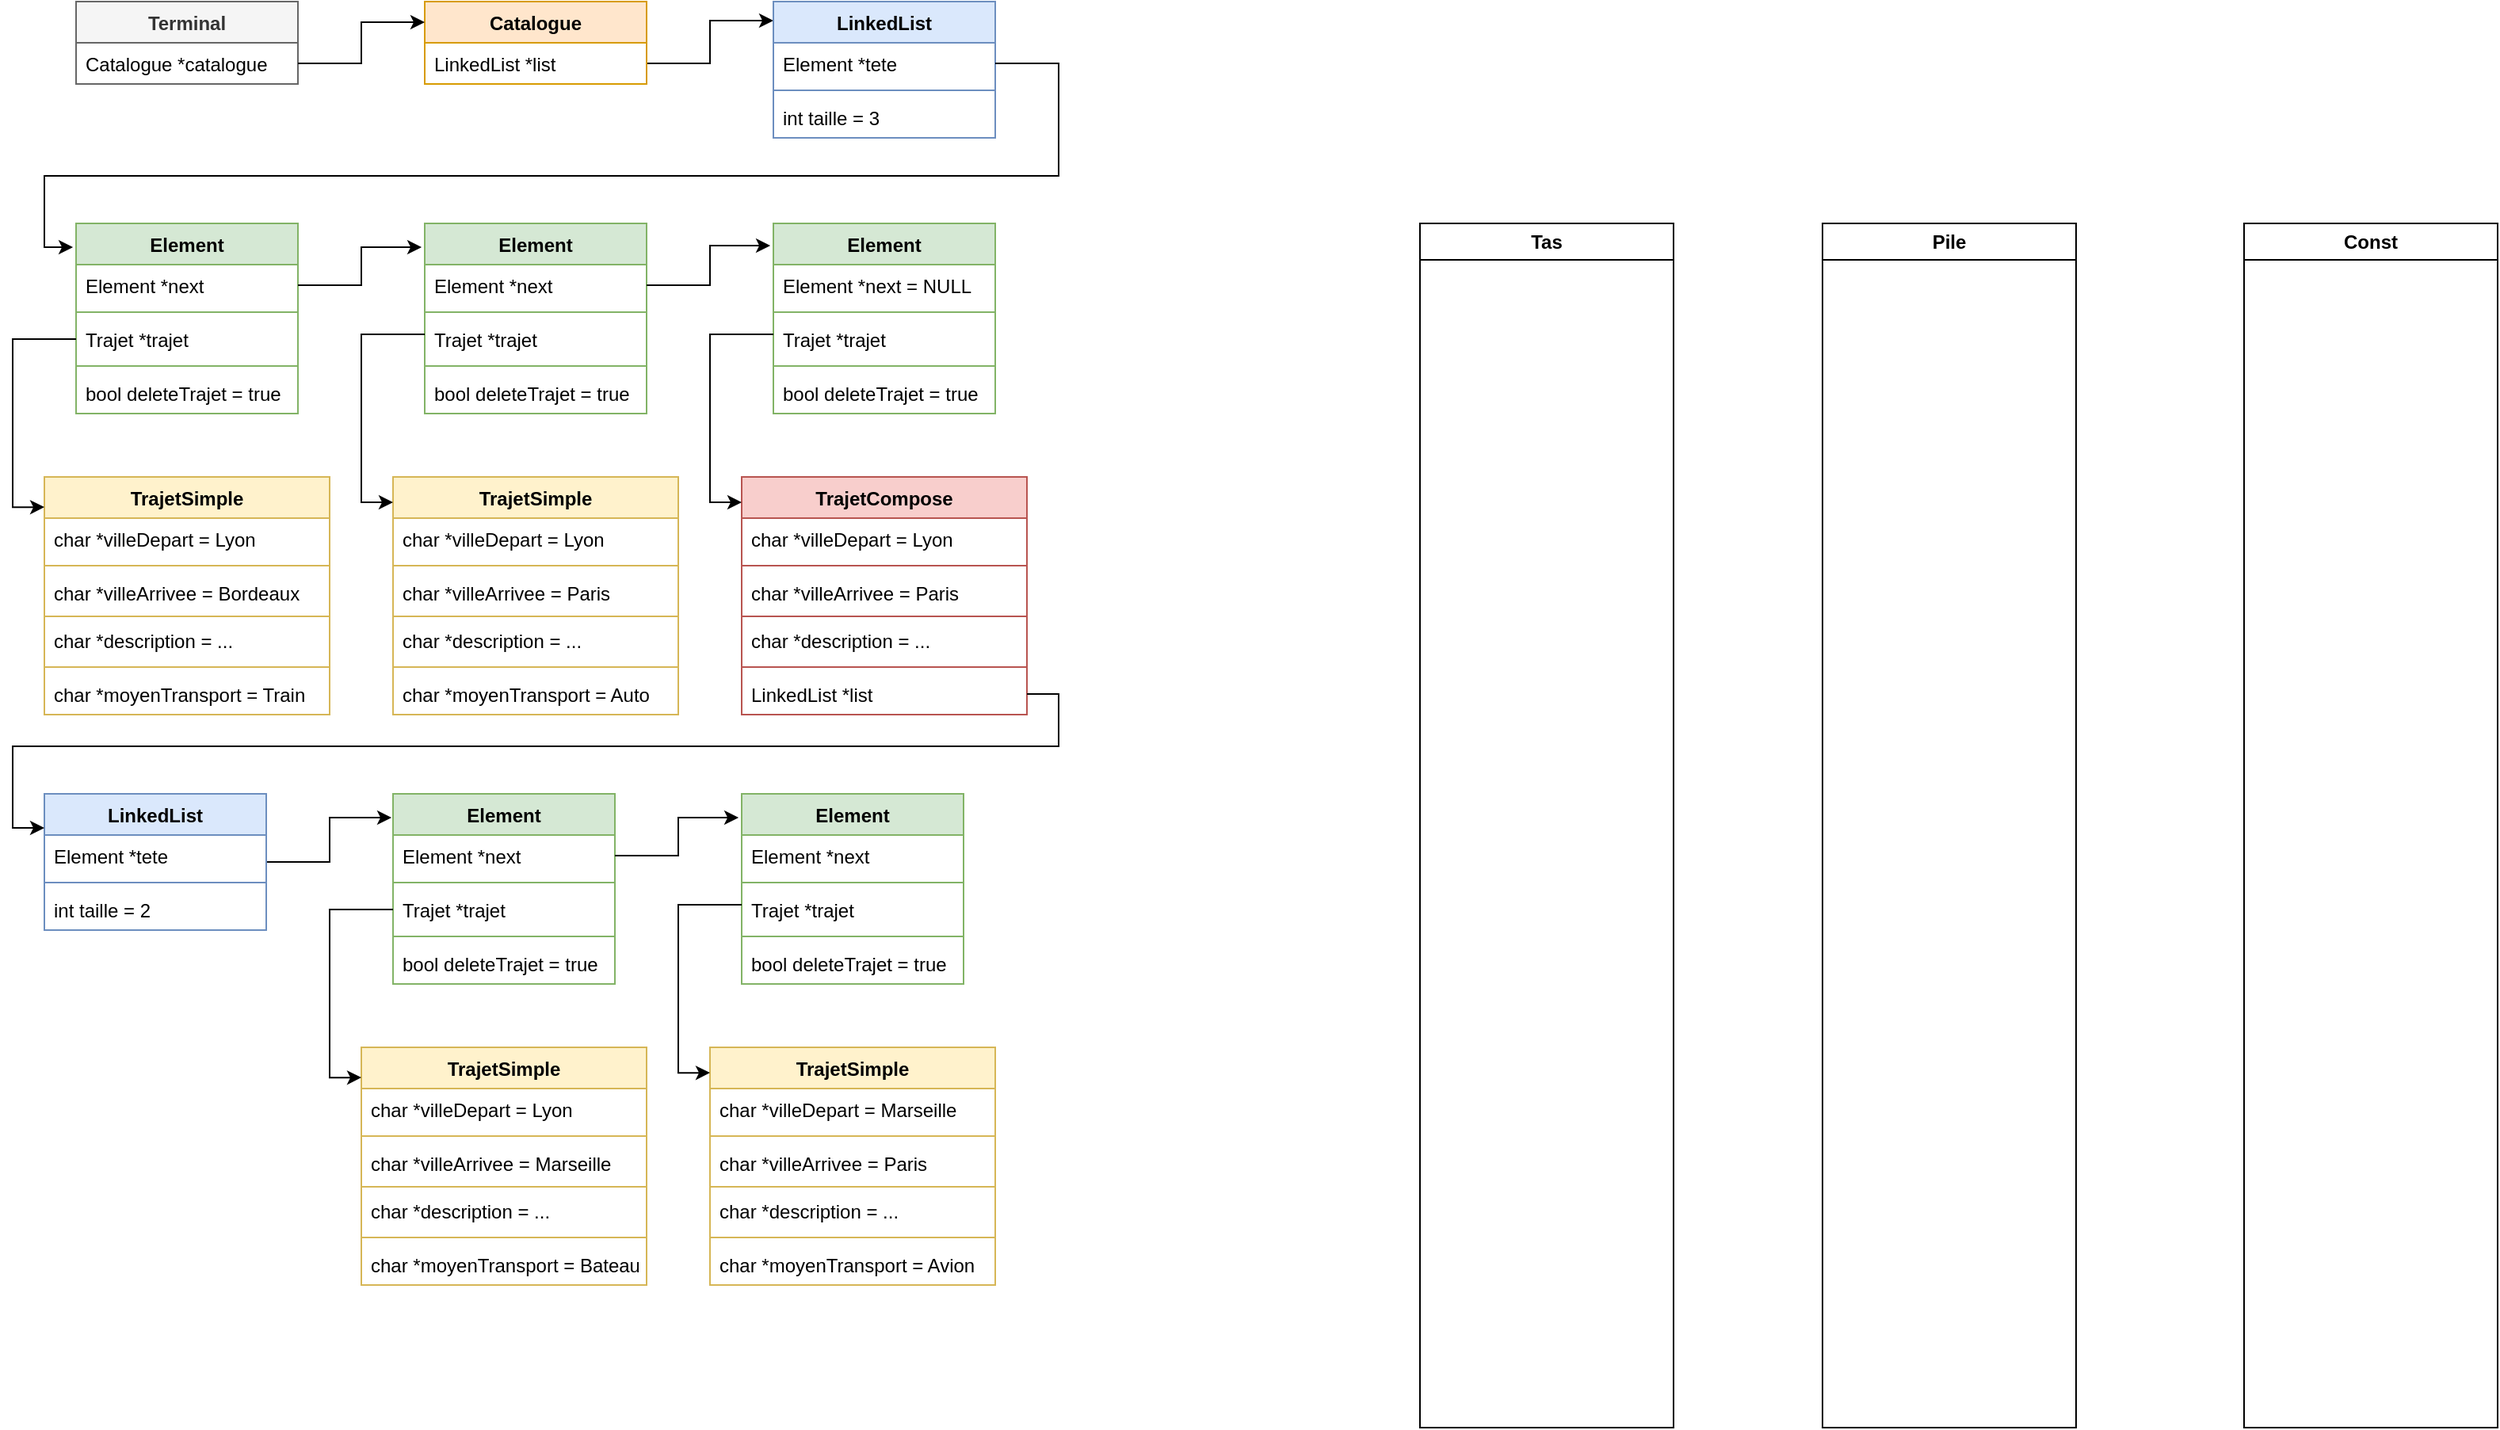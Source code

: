 <mxfile version="20.6.2" type="github">
  <diagram id="WF2kyq3LrAvW6tWxpOiD" name="Page-1">
    <mxGraphModel dx="323" dy="1945" grid="1" gridSize="10" guides="1" tooltips="1" connect="1" arrows="1" fold="1" page="1" pageScale="1" pageWidth="827" pageHeight="1169" math="0" shadow="0">
      <root>
        <mxCell id="0" />
        <mxCell id="1" parent="0" />
        <mxCell id="eTlp-nKcSPXShIvZMsuq-1" value="&lt;div&gt;Tas&lt;/div&gt;" style="swimlane;whiteSpace=wrap;html=1;" parent="1" vertex="1">
          <mxGeometry x="1728" y="-1020" width="160" height="760" as="geometry" />
        </mxCell>
        <mxCell id="eTlp-nKcSPXShIvZMsuq-2" value="Pile" style="swimlane;whiteSpace=wrap;html=1;" parent="1" vertex="1">
          <mxGeometry x="1982" y="-1020" width="160" height="760" as="geometry" />
        </mxCell>
        <mxCell id="eTlp-nKcSPXShIvZMsuq-3" value="Const" style="swimlane;whiteSpace=wrap;html=1;" parent="1" vertex="1">
          <mxGeometry x="2248" y="-1020" width="160" height="760" as="geometry" />
        </mxCell>
        <mxCell id="_s7vkLNfdLe14BAKOCFq-5" value="Terminal" style="swimlane;fontStyle=1;childLayout=stackLayout;horizontal=1;startSize=26;fillColor=#f5f5f5;horizontalStack=0;resizeParent=1;resizeParentMax=0;resizeLast=0;collapsible=1;marginBottom=0;fontColor=#333333;strokeColor=#666666;" vertex="1" parent="1">
          <mxGeometry x="880" y="-1160" width="140" height="52" as="geometry" />
        </mxCell>
        <mxCell id="_s7vkLNfdLe14BAKOCFq-6" value="Catalogue *catalogue" style="text;strokeColor=none;fillColor=none;align=left;verticalAlign=top;spacingLeft=4;spacingRight=4;overflow=hidden;rotatable=0;points=[[0,0.5],[1,0.5]];portConstraint=eastwest;" vertex="1" parent="_s7vkLNfdLe14BAKOCFq-5">
          <mxGeometry y="26" width="140" height="26" as="geometry" />
        </mxCell>
        <mxCell id="_s7vkLNfdLe14BAKOCFq-30" style="edgeStyle=orthogonalEdgeStyle;rounded=0;orthogonalLoop=1;jettySize=auto;html=1;exitX=1;exitY=0.75;exitDx=0;exitDy=0;entryX=0;entryY=0.14;entryDx=0;entryDy=0;entryPerimeter=0;" edge="1" parent="1" source="_s7vkLNfdLe14BAKOCFq-9" target="_s7vkLNfdLe14BAKOCFq-19">
          <mxGeometry relative="1" as="geometry" />
        </mxCell>
        <mxCell id="_s7vkLNfdLe14BAKOCFq-9" value="Catalogue" style="swimlane;fontStyle=1;childLayout=stackLayout;horizontal=1;startSize=26;fillColor=#ffe6cc;horizontalStack=0;resizeParent=1;resizeParentMax=0;resizeLast=0;collapsible=1;marginBottom=0;strokeColor=#d79b00;" vertex="1" parent="1">
          <mxGeometry x="1100" y="-1160" width="140" height="52" as="geometry" />
        </mxCell>
        <mxCell id="_s7vkLNfdLe14BAKOCFq-10" value="LinkedList *list" style="text;strokeColor=none;fillColor=none;align=left;verticalAlign=top;spacingLeft=4;spacingRight=4;overflow=hidden;rotatable=0;points=[[0,0.5],[1,0.5]];portConstraint=eastwest;" vertex="1" parent="_s7vkLNfdLe14BAKOCFq-9">
          <mxGeometry y="26" width="140" height="26" as="geometry" />
        </mxCell>
        <mxCell id="_s7vkLNfdLe14BAKOCFq-11" style="edgeStyle=orthogonalEdgeStyle;rounded=0;orthogonalLoop=1;jettySize=auto;html=1;entryX=0;entryY=0.25;entryDx=0;entryDy=0;" edge="1" parent="1" source="_s7vkLNfdLe14BAKOCFq-6" target="_s7vkLNfdLe14BAKOCFq-9">
          <mxGeometry relative="1" as="geometry" />
        </mxCell>
        <mxCell id="_s7vkLNfdLe14BAKOCFq-19" value="LinkedList" style="swimlane;fontStyle=1;align=center;verticalAlign=top;childLayout=stackLayout;horizontal=1;startSize=26;horizontalStack=0;resizeParent=1;resizeParentMax=0;resizeLast=0;collapsible=1;marginBottom=0;fillColor=#dae8fc;strokeColor=#6c8ebf;" vertex="1" parent="1">
          <mxGeometry x="1320" y="-1160" width="140" height="86" as="geometry" />
        </mxCell>
        <mxCell id="_s7vkLNfdLe14BAKOCFq-20" value="Element *tete" style="text;strokeColor=none;fillColor=none;align=left;verticalAlign=top;spacingLeft=4;spacingRight=4;overflow=hidden;rotatable=0;points=[[0,0.5],[1,0.5]];portConstraint=eastwest;" vertex="1" parent="_s7vkLNfdLe14BAKOCFq-19">
          <mxGeometry y="26" width="140" height="26" as="geometry" />
        </mxCell>
        <mxCell id="_s7vkLNfdLe14BAKOCFq-21" value="" style="line;strokeWidth=1;fillColor=none;align=left;verticalAlign=middle;spacingTop=-1;spacingLeft=3;spacingRight=3;rotatable=0;labelPosition=right;points=[];portConstraint=eastwest;strokeColor=inherit;" vertex="1" parent="_s7vkLNfdLe14BAKOCFq-19">
          <mxGeometry y="52" width="140" height="8" as="geometry" />
        </mxCell>
        <mxCell id="_s7vkLNfdLe14BAKOCFq-22" value="int taille = 3" style="text;strokeColor=none;fillColor=none;align=left;verticalAlign=top;spacingLeft=4;spacingRight=4;overflow=hidden;rotatable=0;points=[[0,0.5],[1,0.5]];portConstraint=eastwest;" vertex="1" parent="_s7vkLNfdLe14BAKOCFq-19">
          <mxGeometry y="60" width="140" height="26" as="geometry" />
        </mxCell>
        <mxCell id="_s7vkLNfdLe14BAKOCFq-23" value="Element" style="swimlane;fontStyle=1;align=center;verticalAlign=top;childLayout=stackLayout;horizontal=1;startSize=26;horizontalStack=0;resizeParent=1;resizeParentMax=0;resizeLast=0;collapsible=1;marginBottom=0;fillColor=#d5e8d4;swimlaneLine=1;strokeColor=#82b366;" vertex="1" parent="1">
          <mxGeometry x="880" y="-1020" width="140" height="120" as="geometry" />
        </mxCell>
        <mxCell id="_s7vkLNfdLe14BAKOCFq-24" value="Element *next" style="text;strokeColor=none;fillColor=none;align=left;verticalAlign=top;spacingLeft=4;spacingRight=4;overflow=hidden;rotatable=0;points=[[0,0.5],[1,0.5]];portConstraint=eastwest;" vertex="1" parent="_s7vkLNfdLe14BAKOCFq-23">
          <mxGeometry y="26" width="140" height="26" as="geometry" />
        </mxCell>
        <mxCell id="_s7vkLNfdLe14BAKOCFq-25" value="" style="line;strokeWidth=1;fillColor=none;align=left;verticalAlign=middle;spacingTop=-1;spacingLeft=3;spacingRight=3;rotatable=0;labelPosition=right;points=[];portConstraint=eastwest;strokeColor=inherit;" vertex="1" parent="_s7vkLNfdLe14BAKOCFq-23">
          <mxGeometry y="52" width="140" height="8" as="geometry" />
        </mxCell>
        <mxCell id="_s7vkLNfdLe14BAKOCFq-26" value="Trajet *trajet" style="text;strokeColor=none;fillColor=none;align=left;verticalAlign=top;spacingLeft=4;spacingRight=4;overflow=hidden;rotatable=0;points=[[0,0.5],[1,0.5]];portConstraint=eastwest;" vertex="1" parent="_s7vkLNfdLe14BAKOCFq-23">
          <mxGeometry y="60" width="140" height="26" as="geometry" />
        </mxCell>
        <mxCell id="_s7vkLNfdLe14BAKOCFq-29" value="" style="line;strokeWidth=1;fillColor=none;align=left;verticalAlign=middle;spacingTop=-1;spacingLeft=3;spacingRight=3;rotatable=0;labelPosition=right;points=[];portConstraint=eastwest;strokeColor=inherit;" vertex="1" parent="_s7vkLNfdLe14BAKOCFq-23">
          <mxGeometry y="86" width="140" height="8" as="geometry" />
        </mxCell>
        <mxCell id="_s7vkLNfdLe14BAKOCFq-28" value="bool deleteTrajet = true" style="text;strokeColor=none;fillColor=none;align=left;verticalAlign=top;spacingLeft=4;spacingRight=4;overflow=hidden;rotatable=0;points=[[0,0.5],[1,0.5]];portConstraint=eastwest;" vertex="1" parent="_s7vkLNfdLe14BAKOCFq-23">
          <mxGeometry y="94" width="140" height="26" as="geometry" />
        </mxCell>
        <mxCell id="_s7vkLNfdLe14BAKOCFq-33" value="Element" style="swimlane;fontStyle=1;align=center;verticalAlign=top;childLayout=stackLayout;horizontal=1;startSize=26;horizontalStack=0;resizeParent=1;resizeParentMax=0;resizeLast=0;collapsible=1;marginBottom=0;fillColor=#d5e8d4;swimlaneLine=1;strokeColor=#82b366;" vertex="1" parent="1">
          <mxGeometry x="1100" y="-1020" width="140" height="120" as="geometry" />
        </mxCell>
        <mxCell id="_s7vkLNfdLe14BAKOCFq-34" value="Element *next" style="text;strokeColor=none;fillColor=none;align=left;verticalAlign=top;spacingLeft=4;spacingRight=4;overflow=hidden;rotatable=0;points=[[0,0.5],[1,0.5]];portConstraint=eastwest;" vertex="1" parent="_s7vkLNfdLe14BAKOCFq-33">
          <mxGeometry y="26" width="140" height="26" as="geometry" />
        </mxCell>
        <mxCell id="_s7vkLNfdLe14BAKOCFq-35" value="" style="line;strokeWidth=1;fillColor=none;align=left;verticalAlign=middle;spacingTop=-1;spacingLeft=3;spacingRight=3;rotatable=0;labelPosition=right;points=[];portConstraint=eastwest;strokeColor=inherit;" vertex="1" parent="_s7vkLNfdLe14BAKOCFq-33">
          <mxGeometry y="52" width="140" height="8" as="geometry" />
        </mxCell>
        <mxCell id="_s7vkLNfdLe14BAKOCFq-36" value="Trajet *trajet" style="text;strokeColor=none;fillColor=none;align=left;verticalAlign=top;spacingLeft=4;spacingRight=4;overflow=hidden;rotatable=0;points=[[0,0.5],[1,0.5]];portConstraint=eastwest;" vertex="1" parent="_s7vkLNfdLe14BAKOCFq-33">
          <mxGeometry y="60" width="140" height="26" as="geometry" />
        </mxCell>
        <mxCell id="_s7vkLNfdLe14BAKOCFq-37" value="" style="line;strokeWidth=1;fillColor=none;align=left;verticalAlign=middle;spacingTop=-1;spacingLeft=3;spacingRight=3;rotatable=0;labelPosition=right;points=[];portConstraint=eastwest;strokeColor=inherit;" vertex="1" parent="_s7vkLNfdLe14BAKOCFq-33">
          <mxGeometry y="86" width="140" height="8" as="geometry" />
        </mxCell>
        <mxCell id="_s7vkLNfdLe14BAKOCFq-38" value="bool deleteTrajet = true" style="text;strokeColor=none;fillColor=none;align=left;verticalAlign=top;spacingLeft=4;spacingRight=4;overflow=hidden;rotatable=0;points=[[0,0.5],[1,0.5]];portConstraint=eastwest;" vertex="1" parent="_s7vkLNfdLe14BAKOCFq-33">
          <mxGeometry y="94" width="140" height="26" as="geometry" />
        </mxCell>
        <mxCell id="_s7vkLNfdLe14BAKOCFq-39" value="Element" style="swimlane;fontStyle=1;align=center;verticalAlign=top;childLayout=stackLayout;horizontal=1;startSize=26;horizontalStack=0;resizeParent=1;resizeParentMax=0;resizeLast=0;collapsible=1;marginBottom=0;fillColor=#d5e8d4;swimlaneLine=1;strokeColor=#82b366;" vertex="1" parent="1">
          <mxGeometry x="1320" y="-1020" width="140" height="120" as="geometry" />
        </mxCell>
        <mxCell id="_s7vkLNfdLe14BAKOCFq-40" value="Element *next = NULL" style="text;strokeColor=none;fillColor=none;align=left;verticalAlign=top;spacingLeft=4;spacingRight=4;overflow=hidden;rotatable=0;points=[[0,0.5],[1,0.5]];portConstraint=eastwest;" vertex="1" parent="_s7vkLNfdLe14BAKOCFq-39">
          <mxGeometry y="26" width="140" height="26" as="geometry" />
        </mxCell>
        <mxCell id="_s7vkLNfdLe14BAKOCFq-41" value="" style="line;strokeWidth=1;fillColor=none;align=left;verticalAlign=middle;spacingTop=-1;spacingLeft=3;spacingRight=3;rotatable=0;labelPosition=right;points=[];portConstraint=eastwest;strokeColor=inherit;" vertex="1" parent="_s7vkLNfdLe14BAKOCFq-39">
          <mxGeometry y="52" width="140" height="8" as="geometry" />
        </mxCell>
        <mxCell id="_s7vkLNfdLe14BAKOCFq-42" value="Trajet *trajet" style="text;strokeColor=none;fillColor=none;align=left;verticalAlign=top;spacingLeft=4;spacingRight=4;overflow=hidden;rotatable=0;points=[[0,0.5],[1,0.5]];portConstraint=eastwest;" vertex="1" parent="_s7vkLNfdLe14BAKOCFq-39">
          <mxGeometry y="60" width="140" height="26" as="geometry" />
        </mxCell>
        <mxCell id="_s7vkLNfdLe14BAKOCFq-43" value="" style="line;strokeWidth=1;fillColor=none;align=left;verticalAlign=middle;spacingTop=-1;spacingLeft=3;spacingRight=3;rotatable=0;labelPosition=right;points=[];portConstraint=eastwest;strokeColor=inherit;" vertex="1" parent="_s7vkLNfdLe14BAKOCFq-39">
          <mxGeometry y="86" width="140" height="8" as="geometry" />
        </mxCell>
        <mxCell id="_s7vkLNfdLe14BAKOCFq-44" value="bool deleteTrajet = true" style="text;strokeColor=none;fillColor=none;align=left;verticalAlign=top;spacingLeft=4;spacingRight=4;overflow=hidden;rotatable=0;points=[[0,0.5],[1,0.5]];portConstraint=eastwest;" vertex="1" parent="_s7vkLNfdLe14BAKOCFq-39">
          <mxGeometry y="94" width="140" height="26" as="geometry" />
        </mxCell>
        <mxCell id="_s7vkLNfdLe14BAKOCFq-45" style="edgeStyle=orthogonalEdgeStyle;rounded=0;orthogonalLoop=1;jettySize=auto;html=1;exitX=1;exitY=0.5;exitDx=0;exitDy=0;entryX=-0.014;entryY=0.125;entryDx=0;entryDy=0;entryPerimeter=0;" edge="1" parent="1" source="_s7vkLNfdLe14BAKOCFq-24" target="_s7vkLNfdLe14BAKOCFq-33">
          <mxGeometry relative="1" as="geometry" />
        </mxCell>
        <mxCell id="_s7vkLNfdLe14BAKOCFq-46" style="edgeStyle=orthogonalEdgeStyle;rounded=0;orthogonalLoop=1;jettySize=auto;html=1;entryX=-0.014;entryY=0.117;entryDx=0;entryDy=0;entryPerimeter=0;" edge="1" parent="1" source="_s7vkLNfdLe14BAKOCFq-34" target="_s7vkLNfdLe14BAKOCFq-39">
          <mxGeometry relative="1" as="geometry" />
        </mxCell>
        <mxCell id="_s7vkLNfdLe14BAKOCFq-49" value="TrajetSimple" style="swimlane;fontStyle=1;align=center;verticalAlign=top;childLayout=stackLayout;horizontal=1;startSize=26;horizontalStack=0;resizeParent=1;resizeParentMax=0;resizeLast=0;collapsible=1;marginBottom=0;fillColor=#fff2cc;swimlaneLine=1;strokeColor=#d6b656;" vertex="1" parent="1">
          <mxGeometry x="860" y="-860" width="180" height="150" as="geometry" />
        </mxCell>
        <mxCell id="_s7vkLNfdLe14BAKOCFq-50" value="char *villeDepart = Lyon&#xa;" style="text;strokeColor=none;fillColor=none;align=left;verticalAlign=top;spacingLeft=4;spacingRight=4;overflow=hidden;rotatable=0;points=[[0,0.5],[1,0.5]];portConstraint=eastwest;" vertex="1" parent="_s7vkLNfdLe14BAKOCFq-49">
          <mxGeometry y="26" width="180" height="26" as="geometry" />
        </mxCell>
        <mxCell id="_s7vkLNfdLe14BAKOCFq-51" value="" style="line;strokeWidth=1;fillColor=none;align=left;verticalAlign=middle;spacingTop=-1;spacingLeft=3;spacingRight=3;rotatable=0;labelPosition=right;points=[];portConstraint=eastwest;strokeColor=inherit;" vertex="1" parent="_s7vkLNfdLe14BAKOCFq-49">
          <mxGeometry y="52" width="180" height="8" as="geometry" />
        </mxCell>
        <mxCell id="_s7vkLNfdLe14BAKOCFq-52" value="char *villeArrivee = Bordeaux" style="text;strokeColor=none;fillColor=none;align=left;verticalAlign=top;spacingLeft=4;spacingRight=4;overflow=hidden;rotatable=0;points=[[0,0.5],[1,0.5]];portConstraint=eastwest;" vertex="1" parent="_s7vkLNfdLe14BAKOCFq-49">
          <mxGeometry y="60" width="180" height="26" as="geometry" />
        </mxCell>
        <mxCell id="_s7vkLNfdLe14BAKOCFq-56" value="" style="line;strokeWidth=1;fillColor=none;align=left;verticalAlign=middle;spacingTop=-1;spacingLeft=3;spacingRight=3;rotatable=0;labelPosition=right;points=[];portConstraint=eastwest;strokeColor=inherit;" vertex="1" parent="_s7vkLNfdLe14BAKOCFq-49">
          <mxGeometry y="86" width="180" height="4" as="geometry" />
        </mxCell>
        <mxCell id="_s7vkLNfdLe14BAKOCFq-55" value="char *description = ..." style="text;strokeColor=none;fillColor=none;align=left;verticalAlign=top;spacingLeft=4;spacingRight=4;overflow=hidden;rotatable=0;points=[[0,0.5],[1,0.5]];portConstraint=eastwest;" vertex="1" parent="_s7vkLNfdLe14BAKOCFq-49">
          <mxGeometry y="90" width="180" height="26" as="geometry" />
        </mxCell>
        <mxCell id="_s7vkLNfdLe14BAKOCFq-53" value="" style="line;strokeWidth=1;fillColor=none;align=left;verticalAlign=middle;spacingTop=-1;spacingLeft=3;spacingRight=3;rotatable=0;labelPosition=right;points=[];portConstraint=eastwest;strokeColor=inherit;" vertex="1" parent="_s7vkLNfdLe14BAKOCFq-49">
          <mxGeometry y="116" width="180" height="8" as="geometry" />
        </mxCell>
        <mxCell id="_s7vkLNfdLe14BAKOCFq-54" value="char *moyenTransport = Train" style="text;strokeColor=none;fillColor=none;align=left;verticalAlign=top;spacingLeft=4;spacingRight=4;overflow=hidden;rotatable=0;points=[[0,0.5],[1,0.5]];portConstraint=eastwest;" vertex="1" parent="_s7vkLNfdLe14BAKOCFq-49">
          <mxGeometry y="124" width="180" height="26" as="geometry" />
        </mxCell>
        <mxCell id="_s7vkLNfdLe14BAKOCFq-60" style="edgeStyle=orthogonalEdgeStyle;rounded=0;orthogonalLoop=1;jettySize=auto;html=1;entryX=0;entryY=0.127;entryDx=0;entryDy=0;entryPerimeter=0;" edge="1" parent="1" source="_s7vkLNfdLe14BAKOCFq-26" target="_s7vkLNfdLe14BAKOCFq-49">
          <mxGeometry relative="1" as="geometry">
            <Array as="points">
              <mxPoint x="840" y="-947" />
              <mxPoint x="840" y="-841" />
            </Array>
          </mxGeometry>
        </mxCell>
        <mxCell id="_s7vkLNfdLe14BAKOCFq-63" value="TrajetSimple" style="swimlane;fontStyle=1;align=center;verticalAlign=top;childLayout=stackLayout;horizontal=1;startSize=26;horizontalStack=0;resizeParent=1;resizeParentMax=0;resizeLast=0;collapsible=1;marginBottom=0;fillColor=#fff2cc;swimlaneLine=1;strokeColor=#d6b656;" vertex="1" parent="1">
          <mxGeometry x="1080" y="-860" width="180" height="150" as="geometry" />
        </mxCell>
        <mxCell id="_s7vkLNfdLe14BAKOCFq-64" value="char *villeDepart = Lyon&#xa;" style="text;align=left;verticalAlign=top;spacingLeft=4;spacingRight=4;overflow=hidden;rotatable=0;points=[[0,0.5],[1,0.5]];portConstraint=eastwest;" vertex="1" parent="_s7vkLNfdLe14BAKOCFq-63">
          <mxGeometry y="26" width="180" height="26" as="geometry" />
        </mxCell>
        <mxCell id="_s7vkLNfdLe14BAKOCFq-65" value="" style="line;strokeWidth=1;fillColor=none;align=left;verticalAlign=middle;spacingTop=-1;spacingLeft=3;spacingRight=3;rotatable=0;labelPosition=right;points=[];portConstraint=eastwest;strokeColor=inherit;" vertex="1" parent="_s7vkLNfdLe14BAKOCFq-63">
          <mxGeometry y="52" width="180" height="8" as="geometry" />
        </mxCell>
        <mxCell id="_s7vkLNfdLe14BAKOCFq-66" value="char *villeArrivee = Paris" style="text;strokeColor=none;fillColor=none;align=left;verticalAlign=top;spacingLeft=4;spacingRight=4;overflow=hidden;rotatable=0;points=[[0,0.5],[1,0.5]];portConstraint=eastwest;" vertex="1" parent="_s7vkLNfdLe14BAKOCFq-63">
          <mxGeometry y="60" width="180" height="26" as="geometry" />
        </mxCell>
        <mxCell id="_s7vkLNfdLe14BAKOCFq-67" value="" style="line;strokeWidth=1;fillColor=none;align=left;verticalAlign=middle;spacingTop=-1;spacingLeft=3;spacingRight=3;rotatable=0;labelPosition=right;points=[];portConstraint=eastwest;strokeColor=inherit;" vertex="1" parent="_s7vkLNfdLe14BAKOCFq-63">
          <mxGeometry y="86" width="180" height="4" as="geometry" />
        </mxCell>
        <mxCell id="_s7vkLNfdLe14BAKOCFq-68" value="char *description = ..." style="text;strokeColor=none;fillColor=none;align=left;verticalAlign=top;spacingLeft=4;spacingRight=4;overflow=hidden;rotatable=0;points=[[0,0.5],[1,0.5]];portConstraint=eastwest;" vertex="1" parent="_s7vkLNfdLe14BAKOCFq-63">
          <mxGeometry y="90" width="180" height="26" as="geometry" />
        </mxCell>
        <mxCell id="_s7vkLNfdLe14BAKOCFq-69" value="" style="line;strokeWidth=1;fillColor=none;align=left;verticalAlign=middle;spacingTop=-1;spacingLeft=3;spacingRight=3;rotatable=0;labelPosition=right;points=[];portConstraint=eastwest;strokeColor=inherit;" vertex="1" parent="_s7vkLNfdLe14BAKOCFq-63">
          <mxGeometry y="116" width="180" height="8" as="geometry" />
        </mxCell>
        <mxCell id="_s7vkLNfdLe14BAKOCFq-70" value="char *moyenTransport = Auto" style="text;strokeColor=none;fillColor=none;align=left;verticalAlign=top;spacingLeft=4;spacingRight=4;overflow=hidden;rotatable=0;points=[[0,0.5],[1,0.5]];portConstraint=eastwest;" vertex="1" parent="_s7vkLNfdLe14BAKOCFq-63">
          <mxGeometry y="124" width="180" height="26" as="geometry" />
        </mxCell>
        <mxCell id="_s7vkLNfdLe14BAKOCFq-71" style="edgeStyle=orthogonalEdgeStyle;rounded=0;orthogonalLoop=1;jettySize=auto;html=1;entryX=0;entryY=0.127;entryDx=0;entryDy=0;entryPerimeter=0;" edge="1" parent="1">
          <mxGeometry relative="1" as="geometry">
            <mxPoint x="1100" y="-950" as="sourcePoint" />
            <mxPoint x="1080" y="-843.95" as="targetPoint" />
            <Array as="points">
              <mxPoint x="1060" y="-950" />
              <mxPoint x="1060" y="-844" />
            </Array>
          </mxGeometry>
        </mxCell>
        <mxCell id="_s7vkLNfdLe14BAKOCFq-72" value="TrajetCompose" style="swimlane;fontStyle=1;align=center;verticalAlign=top;childLayout=stackLayout;horizontal=1;startSize=26;horizontalStack=0;resizeParent=1;resizeParentMax=0;resizeLast=0;collapsible=1;marginBottom=0;fillColor=#f8cecc;swimlaneLine=1;strokeColor=#b85450;" vertex="1" parent="1">
          <mxGeometry x="1300" y="-860" width="180" height="150" as="geometry" />
        </mxCell>
        <mxCell id="_s7vkLNfdLe14BAKOCFq-73" value="char *villeDepart = Lyon&#xa;" style="text;strokeColor=none;fillColor=none;align=left;verticalAlign=top;spacingLeft=4;spacingRight=4;overflow=hidden;rotatable=0;points=[[0,0.5],[1,0.5]];portConstraint=eastwest;" vertex="1" parent="_s7vkLNfdLe14BAKOCFq-72">
          <mxGeometry y="26" width="180" height="26" as="geometry" />
        </mxCell>
        <mxCell id="_s7vkLNfdLe14BAKOCFq-74" value="" style="line;strokeWidth=1;fillColor=none;align=left;verticalAlign=middle;spacingTop=-1;spacingLeft=3;spacingRight=3;rotatable=0;labelPosition=right;points=[];portConstraint=eastwest;strokeColor=inherit;" vertex="1" parent="_s7vkLNfdLe14BAKOCFq-72">
          <mxGeometry y="52" width="180" height="8" as="geometry" />
        </mxCell>
        <mxCell id="_s7vkLNfdLe14BAKOCFq-75" value="char *villeArrivee = Paris" style="text;strokeColor=none;fillColor=none;align=left;verticalAlign=top;spacingLeft=4;spacingRight=4;overflow=hidden;rotatable=0;points=[[0,0.5],[1,0.5]];portConstraint=eastwest;" vertex="1" parent="_s7vkLNfdLe14BAKOCFq-72">
          <mxGeometry y="60" width="180" height="26" as="geometry" />
        </mxCell>
        <mxCell id="_s7vkLNfdLe14BAKOCFq-76" value="" style="line;strokeWidth=1;fillColor=none;align=left;verticalAlign=middle;spacingTop=-1;spacingLeft=3;spacingRight=3;rotatable=0;labelPosition=right;points=[];portConstraint=eastwest;strokeColor=inherit;" vertex="1" parent="_s7vkLNfdLe14BAKOCFq-72">
          <mxGeometry y="86" width="180" height="4" as="geometry" />
        </mxCell>
        <mxCell id="_s7vkLNfdLe14BAKOCFq-77" value="char *description = ..." style="text;strokeColor=none;fillColor=none;align=left;verticalAlign=top;spacingLeft=4;spacingRight=4;overflow=hidden;rotatable=0;points=[[0,0.5],[1,0.5]];portConstraint=eastwest;" vertex="1" parent="_s7vkLNfdLe14BAKOCFq-72">
          <mxGeometry y="90" width="180" height="26" as="geometry" />
        </mxCell>
        <mxCell id="_s7vkLNfdLe14BAKOCFq-78" value="" style="line;strokeWidth=1;fillColor=none;align=left;verticalAlign=middle;spacingTop=-1;spacingLeft=3;spacingRight=3;rotatable=0;labelPosition=right;points=[];portConstraint=eastwest;strokeColor=inherit;" vertex="1" parent="_s7vkLNfdLe14BAKOCFq-72">
          <mxGeometry y="116" width="180" height="8" as="geometry" />
        </mxCell>
        <mxCell id="_s7vkLNfdLe14BAKOCFq-79" value="LinkedList *list" style="text;strokeColor=none;fillColor=none;align=left;verticalAlign=top;spacingLeft=4;spacingRight=4;overflow=hidden;rotatable=0;points=[[0,0.5],[1,0.5]];portConstraint=eastwest;" vertex="1" parent="_s7vkLNfdLe14BAKOCFq-72">
          <mxGeometry y="124" width="180" height="26" as="geometry" />
        </mxCell>
        <mxCell id="_s7vkLNfdLe14BAKOCFq-80" style="edgeStyle=orthogonalEdgeStyle;rounded=0;orthogonalLoop=1;jettySize=auto;html=1;entryX=0;entryY=0.127;entryDx=0;entryDy=0;entryPerimeter=0;" edge="1" parent="1">
          <mxGeometry relative="1" as="geometry">
            <mxPoint x="1320" y="-950" as="sourcePoint" />
            <mxPoint x="1300" y="-843.95" as="targetPoint" />
            <Array as="points">
              <mxPoint x="1280" y="-950" />
              <mxPoint x="1280" y="-844" />
            </Array>
          </mxGeometry>
        </mxCell>
        <mxCell id="_s7vkLNfdLe14BAKOCFq-94" style="edgeStyle=orthogonalEdgeStyle;rounded=0;orthogonalLoop=1;jettySize=auto;html=1;entryX=-0.007;entryY=0.125;entryDx=0;entryDy=0;entryPerimeter=0;" edge="1" parent="1" source="_s7vkLNfdLe14BAKOCFq-83" target="_s7vkLNfdLe14BAKOCFq-95">
          <mxGeometry relative="1" as="geometry">
            <mxPoint x="1037.06" y="-641.04" as="targetPoint" />
          </mxGeometry>
        </mxCell>
        <mxCell id="_s7vkLNfdLe14BAKOCFq-83" value="LinkedList" style="swimlane;fontStyle=1;align=center;verticalAlign=top;childLayout=stackLayout;horizontal=1;startSize=26;horizontalStack=0;resizeParent=1;resizeParentMax=0;resizeLast=0;collapsible=1;marginBottom=0;fillColor=#dae8fc;strokeColor=#6c8ebf;" vertex="1" parent="1">
          <mxGeometry x="860" y="-660" width="140" height="86" as="geometry" />
        </mxCell>
        <mxCell id="_s7vkLNfdLe14BAKOCFq-84" value="Element *tete" style="text;strokeColor=none;fillColor=none;align=left;verticalAlign=top;spacingLeft=4;spacingRight=4;overflow=hidden;rotatable=0;points=[[0,0.5],[1,0.5]];portConstraint=eastwest;" vertex="1" parent="_s7vkLNfdLe14BAKOCFq-83">
          <mxGeometry y="26" width="140" height="26" as="geometry" />
        </mxCell>
        <mxCell id="_s7vkLNfdLe14BAKOCFq-85" value="" style="line;strokeWidth=1;fillColor=none;align=left;verticalAlign=middle;spacingTop=-1;spacingLeft=3;spacingRight=3;rotatable=0;labelPosition=right;points=[];portConstraint=eastwest;strokeColor=inherit;" vertex="1" parent="_s7vkLNfdLe14BAKOCFq-83">
          <mxGeometry y="52" width="140" height="8" as="geometry" />
        </mxCell>
        <mxCell id="_s7vkLNfdLe14BAKOCFq-86" value="int taille = 2" style="text;strokeColor=none;fillColor=none;align=left;verticalAlign=top;spacingLeft=4;spacingRight=4;overflow=hidden;rotatable=0;points=[[0,0.5],[1,0.5]];portConstraint=eastwest;" vertex="1" parent="_s7vkLNfdLe14BAKOCFq-83">
          <mxGeometry y="60" width="140" height="26" as="geometry" />
        </mxCell>
        <mxCell id="_s7vkLNfdLe14BAKOCFq-93" style="edgeStyle=orthogonalEdgeStyle;rounded=0;orthogonalLoop=1;jettySize=auto;html=1;entryX=0;entryY=0.25;entryDx=0;entryDy=0;" edge="1" parent="1" source="_s7vkLNfdLe14BAKOCFq-79" target="_s7vkLNfdLe14BAKOCFq-83">
          <mxGeometry relative="1" as="geometry">
            <Array as="points">
              <mxPoint x="1500" y="-723" />
              <mxPoint x="1500" y="-690" />
              <mxPoint x="840" y="-690" />
              <mxPoint x="840" y="-638" />
            </Array>
          </mxGeometry>
        </mxCell>
        <mxCell id="_s7vkLNfdLe14BAKOCFq-95" value="Element" style="swimlane;fontStyle=1;align=center;verticalAlign=top;childLayout=stackLayout;horizontal=1;startSize=26;horizontalStack=0;resizeParent=1;resizeParentMax=0;resizeLast=0;collapsible=1;marginBottom=0;fillColor=#d5e8d4;swimlaneLine=1;strokeColor=#82b366;" vertex="1" parent="1">
          <mxGeometry x="1080" y="-660" width="140" height="120" as="geometry" />
        </mxCell>
        <mxCell id="_s7vkLNfdLe14BAKOCFq-96" value="Element *next" style="text;strokeColor=none;fillColor=none;align=left;verticalAlign=top;spacingLeft=4;spacingRight=4;overflow=hidden;rotatable=0;points=[[0,0.5],[1,0.5]];portConstraint=eastwest;" vertex="1" parent="_s7vkLNfdLe14BAKOCFq-95">
          <mxGeometry y="26" width="140" height="26" as="geometry" />
        </mxCell>
        <mxCell id="_s7vkLNfdLe14BAKOCFq-97" value="" style="line;strokeWidth=1;fillColor=none;align=left;verticalAlign=middle;spacingTop=-1;spacingLeft=3;spacingRight=3;rotatable=0;labelPosition=right;points=[];portConstraint=eastwest;strokeColor=inherit;" vertex="1" parent="_s7vkLNfdLe14BAKOCFq-95">
          <mxGeometry y="52" width="140" height="8" as="geometry" />
        </mxCell>
        <mxCell id="_s7vkLNfdLe14BAKOCFq-98" value="Trajet *trajet" style="text;strokeColor=none;fillColor=none;align=left;verticalAlign=top;spacingLeft=4;spacingRight=4;overflow=hidden;rotatable=0;points=[[0,0.5],[1,0.5]];portConstraint=eastwest;" vertex="1" parent="_s7vkLNfdLe14BAKOCFq-95">
          <mxGeometry y="60" width="140" height="26" as="geometry" />
        </mxCell>
        <mxCell id="_s7vkLNfdLe14BAKOCFq-99" value="" style="line;strokeWidth=1;fillColor=none;align=left;verticalAlign=middle;spacingTop=-1;spacingLeft=3;spacingRight=3;rotatable=0;labelPosition=right;points=[];portConstraint=eastwest;strokeColor=inherit;" vertex="1" parent="_s7vkLNfdLe14BAKOCFq-95">
          <mxGeometry y="86" width="140" height="8" as="geometry" />
        </mxCell>
        <mxCell id="_s7vkLNfdLe14BAKOCFq-100" value="bool deleteTrajet = true" style="text;strokeColor=none;fillColor=none;align=left;verticalAlign=top;spacingLeft=4;spacingRight=4;overflow=hidden;rotatable=0;points=[[0,0.5],[1,0.5]];portConstraint=eastwest;" vertex="1" parent="_s7vkLNfdLe14BAKOCFq-95">
          <mxGeometry y="94" width="140" height="26" as="geometry" />
        </mxCell>
        <mxCell id="_s7vkLNfdLe14BAKOCFq-101" value="Element" style="swimlane;fontStyle=1;align=center;verticalAlign=top;childLayout=stackLayout;horizontal=1;startSize=26;horizontalStack=0;resizeParent=1;resizeParentMax=0;resizeLast=0;collapsible=1;marginBottom=0;fillColor=#d5e8d4;swimlaneLine=1;strokeColor=#82b366;" vertex="1" parent="1">
          <mxGeometry x="1300" y="-660" width="140" height="120" as="geometry" />
        </mxCell>
        <mxCell id="_s7vkLNfdLe14BAKOCFq-102" value="Element *next" style="text;strokeColor=none;fillColor=none;align=left;verticalAlign=top;spacingLeft=4;spacingRight=4;overflow=hidden;rotatable=0;points=[[0,0.5],[1,0.5]];portConstraint=eastwest;" vertex="1" parent="_s7vkLNfdLe14BAKOCFq-101">
          <mxGeometry y="26" width="140" height="26" as="geometry" />
        </mxCell>
        <mxCell id="_s7vkLNfdLe14BAKOCFq-103" value="" style="line;strokeWidth=1;fillColor=none;align=left;verticalAlign=middle;spacingTop=-1;spacingLeft=3;spacingRight=3;rotatable=0;labelPosition=right;points=[];portConstraint=eastwest;strokeColor=inherit;" vertex="1" parent="_s7vkLNfdLe14BAKOCFq-101">
          <mxGeometry y="52" width="140" height="8" as="geometry" />
        </mxCell>
        <mxCell id="_s7vkLNfdLe14BAKOCFq-104" value="Trajet *trajet" style="text;strokeColor=none;fillColor=none;align=left;verticalAlign=top;spacingLeft=4;spacingRight=4;overflow=hidden;rotatable=0;points=[[0,0.5],[1,0.5]];portConstraint=eastwest;" vertex="1" parent="_s7vkLNfdLe14BAKOCFq-101">
          <mxGeometry y="60" width="140" height="26" as="geometry" />
        </mxCell>
        <mxCell id="_s7vkLNfdLe14BAKOCFq-105" value="" style="line;strokeWidth=1;fillColor=none;align=left;verticalAlign=middle;spacingTop=-1;spacingLeft=3;spacingRight=3;rotatable=0;labelPosition=right;points=[];portConstraint=eastwest;strokeColor=inherit;" vertex="1" parent="_s7vkLNfdLe14BAKOCFq-101">
          <mxGeometry y="86" width="140" height="8" as="geometry" />
        </mxCell>
        <mxCell id="_s7vkLNfdLe14BAKOCFq-106" value="bool deleteTrajet = true" style="text;strokeColor=none;fillColor=none;align=left;verticalAlign=top;spacingLeft=4;spacingRight=4;overflow=hidden;rotatable=0;points=[[0,0.5],[1,0.5]];portConstraint=eastwest;" vertex="1" parent="_s7vkLNfdLe14BAKOCFq-101">
          <mxGeometry y="94" width="140" height="26" as="geometry" />
        </mxCell>
        <mxCell id="_s7vkLNfdLe14BAKOCFq-107" style="edgeStyle=orthogonalEdgeStyle;rounded=0;orthogonalLoop=1;jettySize=auto;html=1;exitX=1;exitY=0.5;exitDx=0;exitDy=0;entryX=-0.014;entryY=0.125;entryDx=0;entryDy=0;entryPerimeter=0;" edge="1" parent="1" source="_s7vkLNfdLe14BAKOCFq-96" target="_s7vkLNfdLe14BAKOCFq-101">
          <mxGeometry relative="1" as="geometry" />
        </mxCell>
        <mxCell id="_s7vkLNfdLe14BAKOCFq-108" value="TrajetSimple" style="swimlane;fontStyle=1;align=center;verticalAlign=top;childLayout=stackLayout;horizontal=1;startSize=26;horizontalStack=0;resizeParent=1;resizeParentMax=0;resizeLast=0;collapsible=1;marginBottom=0;fillColor=#fff2cc;swimlaneLine=1;strokeColor=#d6b656;" vertex="1" parent="1">
          <mxGeometry x="1060" y="-500" width="180" height="150" as="geometry" />
        </mxCell>
        <mxCell id="_s7vkLNfdLe14BAKOCFq-109" value="char *villeDepart = Lyon" style="text;strokeColor=none;fillColor=none;align=left;verticalAlign=top;spacingLeft=4;spacingRight=4;overflow=hidden;rotatable=0;points=[[0,0.5],[1,0.5]];portConstraint=eastwest;" vertex="1" parent="_s7vkLNfdLe14BAKOCFq-108">
          <mxGeometry y="26" width="180" height="26" as="geometry" />
        </mxCell>
        <mxCell id="_s7vkLNfdLe14BAKOCFq-110" value="" style="line;strokeWidth=1;fillColor=none;align=left;verticalAlign=middle;spacingTop=-1;spacingLeft=3;spacingRight=3;rotatable=0;labelPosition=right;points=[];portConstraint=eastwest;strokeColor=inherit;" vertex="1" parent="_s7vkLNfdLe14BAKOCFq-108">
          <mxGeometry y="52" width="180" height="8" as="geometry" />
        </mxCell>
        <mxCell id="_s7vkLNfdLe14BAKOCFq-111" value="char *villeArrivee = Marseille" style="text;strokeColor=none;fillColor=none;align=left;verticalAlign=top;spacingLeft=4;spacingRight=4;overflow=hidden;rotatable=0;points=[[0,0.5],[1,0.5]];portConstraint=eastwest;" vertex="1" parent="_s7vkLNfdLe14BAKOCFq-108">
          <mxGeometry y="60" width="180" height="26" as="geometry" />
        </mxCell>
        <mxCell id="_s7vkLNfdLe14BAKOCFq-112" value="" style="line;strokeWidth=1;fillColor=none;align=left;verticalAlign=middle;spacingTop=-1;spacingLeft=3;spacingRight=3;rotatable=0;labelPosition=right;points=[];portConstraint=eastwest;strokeColor=inherit;" vertex="1" parent="_s7vkLNfdLe14BAKOCFq-108">
          <mxGeometry y="86" width="180" height="4" as="geometry" />
        </mxCell>
        <mxCell id="_s7vkLNfdLe14BAKOCFq-113" value="char *description = ..." style="text;strokeColor=none;fillColor=none;align=left;verticalAlign=top;spacingLeft=4;spacingRight=4;overflow=hidden;rotatable=0;points=[[0,0.5],[1,0.5]];portConstraint=eastwest;" vertex="1" parent="_s7vkLNfdLe14BAKOCFq-108">
          <mxGeometry y="90" width="180" height="26" as="geometry" />
        </mxCell>
        <mxCell id="_s7vkLNfdLe14BAKOCFq-114" value="" style="line;strokeWidth=1;fillColor=none;align=left;verticalAlign=middle;spacingTop=-1;spacingLeft=3;spacingRight=3;rotatable=0;labelPosition=right;points=[];portConstraint=eastwest;strokeColor=inherit;" vertex="1" parent="_s7vkLNfdLe14BAKOCFq-108">
          <mxGeometry y="116" width="180" height="8" as="geometry" />
        </mxCell>
        <mxCell id="_s7vkLNfdLe14BAKOCFq-115" value="char *moyenTransport = Bateau" style="text;strokeColor=none;fillColor=none;align=left;verticalAlign=top;spacingLeft=4;spacingRight=4;overflow=hidden;rotatable=0;points=[[0,0.5],[1,0.5]];portConstraint=eastwest;" vertex="1" parent="_s7vkLNfdLe14BAKOCFq-108">
          <mxGeometry y="124" width="180" height="26" as="geometry" />
        </mxCell>
        <mxCell id="_s7vkLNfdLe14BAKOCFq-116" style="edgeStyle=orthogonalEdgeStyle;rounded=0;orthogonalLoop=1;jettySize=auto;html=1;entryX=0;entryY=0.127;entryDx=0;entryDy=0;entryPerimeter=0;" edge="1" parent="1" source="_s7vkLNfdLe14BAKOCFq-98" target="_s7vkLNfdLe14BAKOCFq-108">
          <mxGeometry relative="1" as="geometry">
            <Array as="points">
              <mxPoint x="1040" y="-587" />
              <mxPoint x="1040" y="-481" />
            </Array>
          </mxGeometry>
        </mxCell>
        <mxCell id="_s7vkLNfdLe14BAKOCFq-117" value="TrajetSimple" style="swimlane;fontStyle=1;align=center;verticalAlign=top;childLayout=stackLayout;horizontal=1;startSize=26;horizontalStack=0;resizeParent=1;resizeParentMax=0;resizeLast=0;collapsible=1;marginBottom=0;fillColor=#fff2cc;swimlaneLine=1;strokeColor=#d6b656;" vertex="1" parent="1">
          <mxGeometry x="1280" y="-500" width="180" height="150" as="geometry" />
        </mxCell>
        <mxCell id="_s7vkLNfdLe14BAKOCFq-118" value="char *villeDepart = Marseille" style="text;strokeColor=none;fillColor=none;align=left;verticalAlign=top;spacingLeft=4;spacingRight=4;overflow=hidden;rotatable=0;points=[[0,0.5],[1,0.5]];portConstraint=eastwest;" vertex="1" parent="_s7vkLNfdLe14BAKOCFq-117">
          <mxGeometry y="26" width="180" height="26" as="geometry" />
        </mxCell>
        <mxCell id="_s7vkLNfdLe14BAKOCFq-119" value="" style="line;strokeWidth=1;fillColor=none;align=left;verticalAlign=middle;spacingTop=-1;spacingLeft=3;spacingRight=3;rotatable=0;labelPosition=right;points=[];portConstraint=eastwest;strokeColor=inherit;" vertex="1" parent="_s7vkLNfdLe14BAKOCFq-117">
          <mxGeometry y="52" width="180" height="8" as="geometry" />
        </mxCell>
        <mxCell id="_s7vkLNfdLe14BAKOCFq-120" value="char *villeArrivee = Paris" style="text;strokeColor=none;fillColor=none;align=left;verticalAlign=top;spacingLeft=4;spacingRight=4;overflow=hidden;rotatable=0;points=[[0,0.5],[1,0.5]];portConstraint=eastwest;" vertex="1" parent="_s7vkLNfdLe14BAKOCFq-117">
          <mxGeometry y="60" width="180" height="26" as="geometry" />
        </mxCell>
        <mxCell id="_s7vkLNfdLe14BAKOCFq-121" value="" style="line;strokeWidth=1;fillColor=none;align=left;verticalAlign=middle;spacingTop=-1;spacingLeft=3;spacingRight=3;rotatable=0;labelPosition=right;points=[];portConstraint=eastwest;strokeColor=inherit;" vertex="1" parent="_s7vkLNfdLe14BAKOCFq-117">
          <mxGeometry y="86" width="180" height="4" as="geometry" />
        </mxCell>
        <mxCell id="_s7vkLNfdLe14BAKOCFq-122" value="char *description = ..." style="text;strokeColor=none;fillColor=none;align=left;verticalAlign=top;spacingLeft=4;spacingRight=4;overflow=hidden;rotatable=0;points=[[0,0.5],[1,0.5]];portConstraint=eastwest;" vertex="1" parent="_s7vkLNfdLe14BAKOCFq-117">
          <mxGeometry y="90" width="180" height="26" as="geometry" />
        </mxCell>
        <mxCell id="_s7vkLNfdLe14BAKOCFq-123" value="" style="line;strokeWidth=1;fillColor=none;align=left;verticalAlign=middle;spacingTop=-1;spacingLeft=3;spacingRight=3;rotatable=0;labelPosition=right;points=[];portConstraint=eastwest;strokeColor=inherit;" vertex="1" parent="_s7vkLNfdLe14BAKOCFq-117">
          <mxGeometry y="116" width="180" height="8" as="geometry" />
        </mxCell>
        <mxCell id="_s7vkLNfdLe14BAKOCFq-124" value="char *moyenTransport = Avion" style="text;strokeColor=none;fillColor=none;align=left;verticalAlign=top;spacingLeft=4;spacingRight=4;overflow=hidden;rotatable=0;points=[[0,0.5],[1,0.5]];portConstraint=eastwest;" vertex="1" parent="_s7vkLNfdLe14BAKOCFq-117">
          <mxGeometry y="124" width="180" height="26" as="geometry" />
        </mxCell>
        <mxCell id="_s7vkLNfdLe14BAKOCFq-125" style="edgeStyle=orthogonalEdgeStyle;rounded=0;orthogonalLoop=1;jettySize=auto;html=1;entryX=0;entryY=0.127;entryDx=0;entryDy=0;entryPerimeter=0;" edge="1" parent="1">
          <mxGeometry relative="1" as="geometry">
            <mxPoint x="1300" y="-590" as="sourcePoint" />
            <mxPoint x="1280" y="-483.95" as="targetPoint" />
            <Array as="points">
              <mxPoint x="1260" y="-590" />
              <mxPoint x="1260" y="-484" />
            </Array>
          </mxGeometry>
        </mxCell>
        <mxCell id="_s7vkLNfdLe14BAKOCFq-126" style="edgeStyle=orthogonalEdgeStyle;rounded=0;orthogonalLoop=1;jettySize=auto;html=1;entryX=-0.014;entryY=0.125;entryDx=0;entryDy=0;entryPerimeter=0;" edge="1" parent="1" source="_s7vkLNfdLe14BAKOCFq-20" target="_s7vkLNfdLe14BAKOCFq-23">
          <mxGeometry relative="1" as="geometry">
            <Array as="points">
              <mxPoint x="1500" y="-1121" />
              <mxPoint x="1500" y="-1050" />
              <mxPoint x="860" y="-1050" />
              <mxPoint x="860" y="-1005" />
            </Array>
          </mxGeometry>
        </mxCell>
      </root>
    </mxGraphModel>
  </diagram>
</mxfile>
